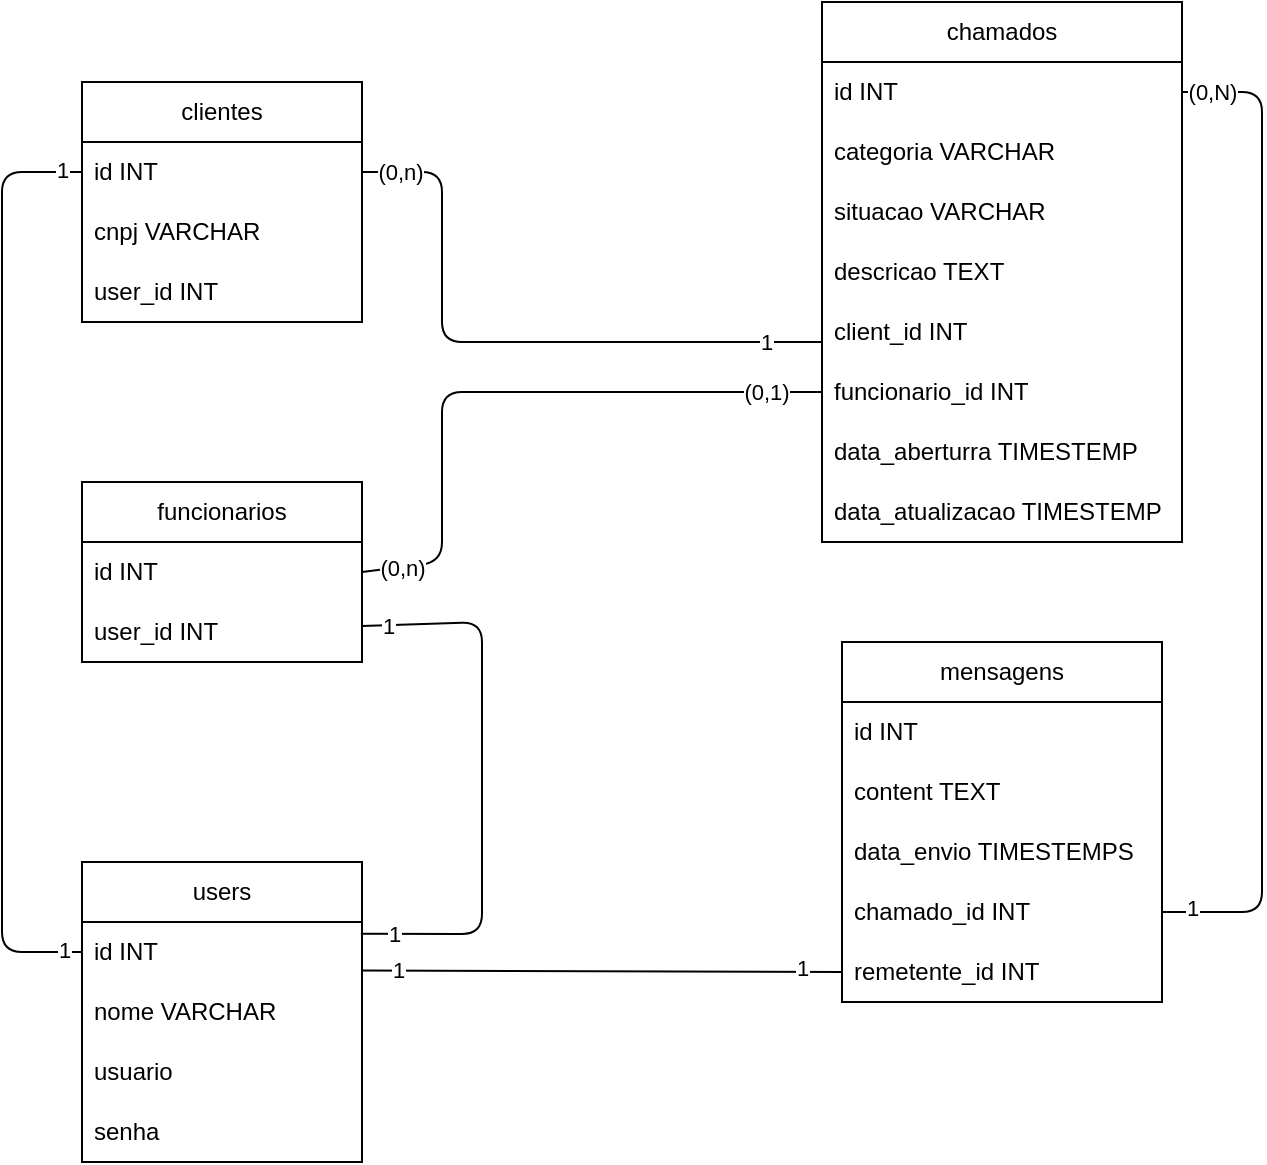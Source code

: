 <mxfile>
    <diagram id="lQgtgIhjvn04jV3ZkXdQ" name="Page-1">
        <mxGraphModel dx="1202" dy="938" grid="1" gridSize="10" guides="1" tooltips="1" connect="1" arrows="1" fold="1" page="1" pageScale="1" pageWidth="850" pageHeight="1100" math="0" shadow="0">
            <root>
                <mxCell id="0"/>
                <mxCell id="1" parent="0"/>
                <mxCell id="2" value="chamados" style="swimlane;fontStyle=0;childLayout=stackLayout;horizontal=1;startSize=30;horizontalStack=0;resizeParent=1;resizeParentMax=0;resizeLast=0;collapsible=1;marginBottom=0;whiteSpace=wrap;html=1;" parent="1" vertex="1">
                    <mxGeometry x="523" y="80" width="180" height="270" as="geometry"/>
                </mxCell>
                <mxCell id="3" value="id INT" style="text;strokeColor=none;fillColor=none;align=left;verticalAlign=middle;spacingLeft=4;spacingRight=4;overflow=hidden;points=[[0,0.5],[1,0.5]];portConstraint=eastwest;rotatable=0;whiteSpace=wrap;html=1;" parent="2" vertex="1">
                    <mxGeometry y="30" width="180" height="30" as="geometry"/>
                </mxCell>
                <mxCell id="13" value="categoria VARCHAR" style="text;strokeColor=none;fillColor=none;align=left;verticalAlign=middle;spacingLeft=4;spacingRight=4;overflow=hidden;points=[[0,0.5],[1,0.5]];portConstraint=eastwest;rotatable=0;whiteSpace=wrap;html=1;" parent="2" vertex="1">
                    <mxGeometry y="60" width="180" height="30" as="geometry"/>
                </mxCell>
                <mxCell id="14" value="situacao VARCHAR" style="text;strokeColor=none;fillColor=none;align=left;verticalAlign=middle;spacingLeft=4;spacingRight=4;overflow=hidden;points=[[0,0.5],[1,0.5]];portConstraint=eastwest;rotatable=0;whiteSpace=wrap;html=1;" parent="2" vertex="1">
                    <mxGeometry y="90" width="180" height="30" as="geometry"/>
                </mxCell>
                <mxCell id="15" value="descricao TEXT" style="text;strokeColor=none;fillColor=none;align=left;verticalAlign=middle;spacingLeft=4;spacingRight=4;overflow=hidden;points=[[0,0.5],[1,0.5]];portConstraint=eastwest;rotatable=0;whiteSpace=wrap;html=1;" parent="2" vertex="1">
                    <mxGeometry y="120" width="180" height="30" as="geometry"/>
                </mxCell>
                <mxCell id="16" value="client_id INT" style="text;strokeColor=none;fillColor=none;align=left;verticalAlign=middle;spacingLeft=4;spacingRight=4;overflow=hidden;points=[[0,0.5],[1,0.5]];portConstraint=eastwest;rotatable=0;whiteSpace=wrap;html=1;" parent="2" vertex="1">
                    <mxGeometry y="150" width="180" height="30" as="geometry"/>
                </mxCell>
                <mxCell id="17" value="funcionario_id INT" style="text;strokeColor=none;fillColor=none;align=left;verticalAlign=middle;spacingLeft=4;spacingRight=4;overflow=hidden;points=[[0,0.5],[1,0.5]];portConstraint=eastwest;rotatable=0;whiteSpace=wrap;html=1;" parent="2" vertex="1">
                    <mxGeometry y="180" width="180" height="30" as="geometry"/>
                </mxCell>
                <mxCell id="33" value="data_aberturra TIMESTEMP" style="text;strokeColor=none;fillColor=none;align=left;verticalAlign=middle;spacingLeft=4;spacingRight=4;overflow=hidden;points=[[0,0.5],[1,0.5]];portConstraint=eastwest;rotatable=0;whiteSpace=wrap;html=1;" parent="2" vertex="1">
                    <mxGeometry y="210" width="180" height="30" as="geometry"/>
                </mxCell>
                <mxCell id="34" value="data_atualizacao TIMESTEMP" style="text;strokeColor=none;fillColor=none;align=left;verticalAlign=middle;spacingLeft=4;spacingRight=4;overflow=hidden;points=[[0,0.5],[1,0.5]];portConstraint=eastwest;rotatable=0;whiteSpace=wrap;html=1;" parent="2" vertex="1">
                    <mxGeometry y="240" width="180" height="30" as="geometry"/>
                </mxCell>
                <mxCell id="7" value="clientes" style="swimlane;fontStyle=0;childLayout=stackLayout;horizontal=1;startSize=30;horizontalStack=0;resizeParent=1;resizeParentMax=0;resizeLast=0;collapsible=1;marginBottom=0;whiteSpace=wrap;html=1;" parent="1" vertex="1">
                    <mxGeometry x="153" y="120" width="140" height="120" as="geometry"/>
                </mxCell>
                <mxCell id="8" value="id INT" style="text;strokeColor=none;fillColor=none;align=left;verticalAlign=middle;spacingLeft=4;spacingRight=4;overflow=hidden;points=[[0,0.5],[1,0.5]];portConstraint=eastwest;rotatable=0;whiteSpace=wrap;html=1;" parent="7" vertex="1">
                    <mxGeometry y="30" width="140" height="30" as="geometry"/>
                </mxCell>
                <mxCell id="52" value="cnpj VARCHAR" style="text;strokeColor=none;fillColor=none;align=left;verticalAlign=middle;spacingLeft=4;spacingRight=4;overflow=hidden;points=[[0,0.5],[1,0.5]];portConstraint=eastwest;rotatable=0;whiteSpace=wrap;html=1;" parent="7" vertex="1">
                    <mxGeometry y="60" width="140" height="30" as="geometry"/>
                </mxCell>
                <mxCell id="59" value="user_id INT" style="text;strokeColor=none;fillColor=none;align=left;verticalAlign=middle;spacingLeft=4;spacingRight=4;overflow=hidden;points=[[0,0.5],[1,0.5]];portConstraint=eastwest;rotatable=0;whiteSpace=wrap;html=1;" parent="7" vertex="1">
                    <mxGeometry y="90" width="140" height="30" as="geometry"/>
                </mxCell>
                <mxCell id="21" value="funcionarios" style="swimlane;fontStyle=0;childLayout=stackLayout;horizontal=1;startSize=30;horizontalStack=0;resizeParent=1;resizeParentMax=0;resizeLast=0;collapsible=1;marginBottom=0;whiteSpace=wrap;html=1;" parent="1" vertex="1">
                    <mxGeometry x="153" y="320" width="140" height="90" as="geometry"/>
                </mxCell>
                <mxCell id="22" value="id INT" style="text;strokeColor=none;fillColor=none;align=left;verticalAlign=middle;spacingLeft=4;spacingRight=4;overflow=hidden;points=[[0,0.5],[1,0.5]];portConstraint=eastwest;rotatable=0;whiteSpace=wrap;html=1;" parent="21" vertex="1">
                    <mxGeometry y="30" width="140" height="30" as="geometry"/>
                </mxCell>
                <mxCell id="58" value="user_id INT" style="text;strokeColor=none;fillColor=none;align=left;verticalAlign=middle;spacingLeft=4;spacingRight=4;overflow=hidden;points=[[0,0.5],[1,0.5]];portConstraint=eastwest;rotatable=0;whiteSpace=wrap;html=1;" parent="21" vertex="1">
                    <mxGeometry y="60" width="140" height="30" as="geometry"/>
                </mxCell>
                <mxCell id="36" value="" style="endArrow=none;html=1;exitX=1;exitY=0.5;exitDx=0;exitDy=0;entryX=0;entryY=0.5;entryDx=0;entryDy=0;" parent="1" source="22" target="17" edge="1">
                    <mxGeometry width="50" height="50" relative="1" as="geometry">
                        <mxPoint x="313" y="380" as="sourcePoint"/>
                        <mxPoint x="363" y="330" as="targetPoint"/>
                        <Array as="points">
                            <mxPoint x="333" y="360"/>
                            <mxPoint x="333" y="275"/>
                        </Array>
                    </mxGeometry>
                </mxCell>
                <mxCell id="39" value="(0,1)" style="edgeLabel;html=1;align=center;verticalAlign=middle;resizable=0;points=[];" parent="36" vertex="1" connectable="0">
                    <mxGeometry x="0.822" relative="1" as="geometry">
                        <mxPoint as="offset"/>
                    </mxGeometry>
                </mxCell>
                <mxCell id="41" value="(0,n)" style="edgeLabel;html=1;align=center;verticalAlign=middle;resizable=0;points=[];" parent="36" vertex="1" connectable="0">
                    <mxGeometry x="-0.899" relative="1" as="geometry">
                        <mxPoint x="4" as="offset"/>
                    </mxGeometry>
                </mxCell>
                <mxCell id="37" value="" style="endArrow=none;html=1;entryX=0;entryY=0.667;entryDx=0;entryDy=0;entryPerimeter=0;exitX=1;exitY=0.5;exitDx=0;exitDy=0;" parent="1" source="8" target="16" edge="1">
                    <mxGeometry width="50" height="50" relative="1" as="geometry">
                        <mxPoint x="313" y="270" as="sourcePoint"/>
                        <mxPoint x="363" y="220" as="targetPoint"/>
                        <Array as="points">
                            <mxPoint x="333" y="165"/>
                            <mxPoint x="333" y="250"/>
                        </Array>
                    </mxGeometry>
                </mxCell>
                <mxCell id="38" value="1" style="edgeLabel;html=1;align=center;verticalAlign=middle;resizable=0;points=[];" parent="37" vertex="1" connectable="0">
                    <mxGeometry x="0.819" relative="1" as="geometry">
                        <mxPoint as="offset"/>
                    </mxGeometry>
                </mxCell>
                <mxCell id="40" value="(0,n)" style="edgeLabel;html=1;align=center;verticalAlign=middle;resizable=0;points=[];" parent="37" vertex="1" connectable="0">
                    <mxGeometry x="-0.879" relative="1" as="geometry">
                        <mxPoint as="offset"/>
                    </mxGeometry>
                </mxCell>
                <mxCell id="42" value="mensagens" style="swimlane;fontStyle=0;childLayout=stackLayout;horizontal=1;startSize=30;horizontalStack=0;resizeParent=1;resizeParentMax=0;resizeLast=0;collapsible=1;marginBottom=0;whiteSpace=wrap;html=1;" parent="1" vertex="1">
                    <mxGeometry x="533" y="400" width="160" height="180" as="geometry"/>
                </mxCell>
                <mxCell id="43" value="id INT" style="text;strokeColor=none;fillColor=none;align=left;verticalAlign=middle;spacingLeft=4;spacingRight=4;overflow=hidden;points=[[0,0.5],[1,0.5]];portConstraint=eastwest;rotatable=0;whiteSpace=wrap;html=1;" parent="42" vertex="1">
                    <mxGeometry y="30" width="160" height="30" as="geometry"/>
                </mxCell>
                <mxCell id="44" value="content TEXT&amp;nbsp;" style="text;strokeColor=none;fillColor=none;align=left;verticalAlign=middle;spacingLeft=4;spacingRight=4;overflow=hidden;points=[[0,0.5],[1,0.5]];portConstraint=eastwest;rotatable=0;whiteSpace=wrap;html=1;" parent="42" vertex="1">
                    <mxGeometry y="60" width="160" height="30" as="geometry"/>
                </mxCell>
                <mxCell id="45" value="data_envio TIMESTEMPS" style="text;strokeColor=none;fillColor=none;align=left;verticalAlign=middle;spacingLeft=4;spacingRight=4;overflow=hidden;points=[[0,0.5],[1,0.5]];portConstraint=eastwest;rotatable=0;whiteSpace=wrap;html=1;" parent="42" vertex="1">
                    <mxGeometry y="90" width="160" height="30" as="geometry"/>
                </mxCell>
                <mxCell id="46" value="chamado_id INT" style="text;strokeColor=none;fillColor=none;align=left;verticalAlign=middle;spacingLeft=4;spacingRight=4;overflow=hidden;points=[[0,0.5],[1,0.5]];portConstraint=eastwest;rotatable=0;whiteSpace=wrap;html=1;" parent="42" vertex="1">
                    <mxGeometry y="120" width="160" height="30" as="geometry"/>
                </mxCell>
                <mxCell id="51" value="remetente_id INT" style="text;strokeColor=none;fillColor=none;align=left;verticalAlign=middle;spacingLeft=4;spacingRight=4;overflow=hidden;points=[[0,0.5],[1,0.5]];portConstraint=eastwest;rotatable=0;whiteSpace=wrap;html=1;" parent="42" vertex="1">
                    <mxGeometry y="150" width="160" height="30" as="geometry"/>
                </mxCell>
                <mxCell id="48" value="" style="endArrow=none;html=1;entryX=1;entryY=0.5;entryDx=0;entryDy=0;exitX=1;exitY=0.5;exitDx=0;exitDy=0;" parent="1" source="46" target="3" edge="1">
                    <mxGeometry width="50" height="50" relative="1" as="geometry">
                        <mxPoint x="653" y="530" as="sourcePoint"/>
                        <mxPoint x="643" y="260" as="targetPoint"/>
                        <Array as="points">
                            <mxPoint x="743" y="535"/>
                            <mxPoint x="743" y="430"/>
                            <mxPoint x="743" y="270"/>
                            <mxPoint x="743" y="125"/>
                        </Array>
                    </mxGeometry>
                </mxCell>
                <mxCell id="49" value="1" style="edgeLabel;html=1;align=center;verticalAlign=middle;resizable=0;points=[];" parent="48" vertex="1" connectable="0">
                    <mxGeometry x="-0.941" y="2" relative="1" as="geometry">
                        <mxPoint as="offset"/>
                    </mxGeometry>
                </mxCell>
                <mxCell id="50" value="(0,N)" style="edgeLabel;html=1;align=center;verticalAlign=middle;resizable=0;points=[];" parent="48" vertex="1" connectable="0">
                    <mxGeometry x="0.942" relative="1" as="geometry">
                        <mxPoint as="offset"/>
                    </mxGeometry>
                </mxCell>
                <mxCell id="53" value="users" style="swimlane;fontStyle=0;childLayout=stackLayout;horizontal=1;startSize=30;horizontalStack=0;resizeParent=1;resizeParentMax=0;resizeLast=0;collapsible=1;marginBottom=0;whiteSpace=wrap;html=1;" parent="1" vertex="1">
                    <mxGeometry x="153" y="510" width="140" height="150" as="geometry"/>
                </mxCell>
                <mxCell id="54" value="id INT" style="text;strokeColor=none;fillColor=none;align=left;verticalAlign=middle;spacingLeft=4;spacingRight=4;overflow=hidden;points=[[0,0.5],[1,0.5]];portConstraint=eastwest;rotatable=0;whiteSpace=wrap;html=1;" parent="53" vertex="1">
                    <mxGeometry y="30" width="140" height="30" as="geometry"/>
                </mxCell>
                <mxCell id="55" value="nome VARCHAR" style="text;strokeColor=none;fillColor=none;align=left;verticalAlign=middle;spacingLeft=4;spacingRight=4;overflow=hidden;points=[[0,0.5],[1,0.5]];portConstraint=eastwest;rotatable=0;whiteSpace=wrap;html=1;" parent="53" vertex="1">
                    <mxGeometry y="60" width="140" height="30" as="geometry"/>
                </mxCell>
                <mxCell id="56" value="usuario" style="text;strokeColor=none;fillColor=none;align=left;verticalAlign=middle;spacingLeft=4;spacingRight=4;overflow=hidden;points=[[0,0.5],[1,0.5]];portConstraint=eastwest;rotatable=0;whiteSpace=wrap;html=1;" parent="53" vertex="1">
                    <mxGeometry y="90" width="140" height="30" as="geometry"/>
                </mxCell>
                <mxCell id="57" value="senha" style="text;strokeColor=none;fillColor=none;align=left;verticalAlign=middle;spacingLeft=4;spacingRight=4;overflow=hidden;points=[[0,0.5],[1,0.5]];portConstraint=eastwest;rotatable=0;whiteSpace=wrap;html=1;" parent="53" vertex="1">
                    <mxGeometry y="120" width="140" height="30" as="geometry"/>
                </mxCell>
                <mxCell id="60" value="" style="endArrow=none;html=1;entryX=1;entryY=0.5;entryDx=0;entryDy=0;exitX=0.996;exitY=0.294;exitDx=0;exitDy=0;exitPerimeter=0;" parent="1" edge="1">
                    <mxGeometry width="50" height="50" relative="1" as="geometry">
                        <mxPoint x="292.44" y="545.82" as="sourcePoint"/>
                        <mxPoint x="293" y="392" as="targetPoint"/>
                        <Array as="points">
                            <mxPoint x="353" y="546"/>
                            <mxPoint x="353" y="390"/>
                        </Array>
                    </mxGeometry>
                </mxCell>
                <mxCell id="62" value="1" style="edgeLabel;html=1;align=center;verticalAlign=middle;resizable=0;points=[];" parent="60" vertex="1" connectable="0">
                    <mxGeometry x="0.905" relative="1" as="geometry">
                        <mxPoint as="offset"/>
                    </mxGeometry>
                </mxCell>
                <mxCell id="63" value="1" style="edgeLabel;html=1;align=center;verticalAlign=middle;resizable=0;points=[];" parent="60" vertex="1" connectable="0">
                    <mxGeometry x="-0.883" relative="1" as="geometry">
                        <mxPoint as="offset"/>
                    </mxGeometry>
                </mxCell>
                <mxCell id="61" value="" style="endArrow=none;html=1;entryX=0;entryY=0.5;entryDx=0;entryDy=0;exitX=0;exitY=0.5;exitDx=0;exitDy=0;" parent="1" source="54" target="8" edge="1">
                    <mxGeometry width="50" height="50" relative="1" as="geometry">
                        <mxPoint x="123" y="390" as="sourcePoint"/>
                        <mxPoint x="173" y="340" as="targetPoint"/>
                        <Array as="points">
                            <mxPoint x="113" y="555"/>
                            <mxPoint x="113" y="165"/>
                        </Array>
                    </mxGeometry>
                </mxCell>
                <mxCell id="64" value="1" style="edgeLabel;html=1;align=center;verticalAlign=middle;resizable=0;points=[];" parent="61" vertex="1" connectable="0">
                    <mxGeometry x="-0.959" y="-1" relative="1" as="geometry">
                        <mxPoint as="offset"/>
                    </mxGeometry>
                </mxCell>
                <mxCell id="65" value="1" style="edgeLabel;html=1;align=center;verticalAlign=middle;resizable=0;points=[];" parent="61" vertex="1" connectable="0">
                    <mxGeometry x="0.973" y="1" relative="1" as="geometry">
                        <mxPoint x="-4" as="offset"/>
                    </mxGeometry>
                </mxCell>
                <mxCell id="66" value="" style="endArrow=none;html=1;entryX=0;entryY=0.5;entryDx=0;entryDy=0;exitX=0.998;exitY=0.81;exitDx=0;exitDy=0;exitPerimeter=0;" parent="1" source="54" target="51" edge="1">
                    <mxGeometry width="50" height="50" relative="1" as="geometry">
                        <mxPoint x="423" y="560" as="sourcePoint"/>
                        <mxPoint x="473" y="510" as="targetPoint"/>
                    </mxGeometry>
                </mxCell>
                <mxCell id="67" value="1" style="edgeLabel;html=1;align=center;verticalAlign=middle;resizable=0;points=[];" parent="66" vertex="1" connectable="0">
                    <mxGeometry x="-0.851" y="1" relative="1" as="geometry">
                        <mxPoint as="offset"/>
                    </mxGeometry>
                </mxCell>
                <mxCell id="68" value="1" style="edgeLabel;html=1;align=center;verticalAlign=middle;resizable=0;points=[];" parent="66" vertex="1" connectable="0">
                    <mxGeometry x="0.835" y="2" relative="1" as="geometry">
                        <mxPoint as="offset"/>
                    </mxGeometry>
                </mxCell>
            </root>
        </mxGraphModel>
    </diagram>
</mxfile>